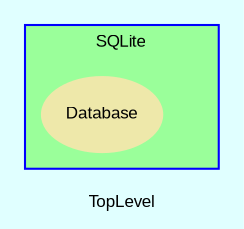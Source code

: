 digraph TopLevel {
    compound = true
    bgcolor = lightcyan1
    fontname = Arial
    fontsize = 8
    label = "TopLevel"
    node [
        fontname = Arial,
        fontsize = 8,
        color = black
    ]

    subgraph cluster_SQLite {
        fillcolor = palegreen1
        URL = "classes/SQLite.html"
        fontname = Arial
        color = blue
        label = "SQLite"
        style = filled
        SQLite [
            shape = plaintext,
            height = 0.01,
            width = 0.01,
            label = ""
        ]

        SQLite__Database [
            fontcolor = black,
            URL = "classes/SQLite/Database.html",
            shape = ellipse,
            color = palegoldenrod,
            style = filled,
            label = "Database"
        ]

    }

}

